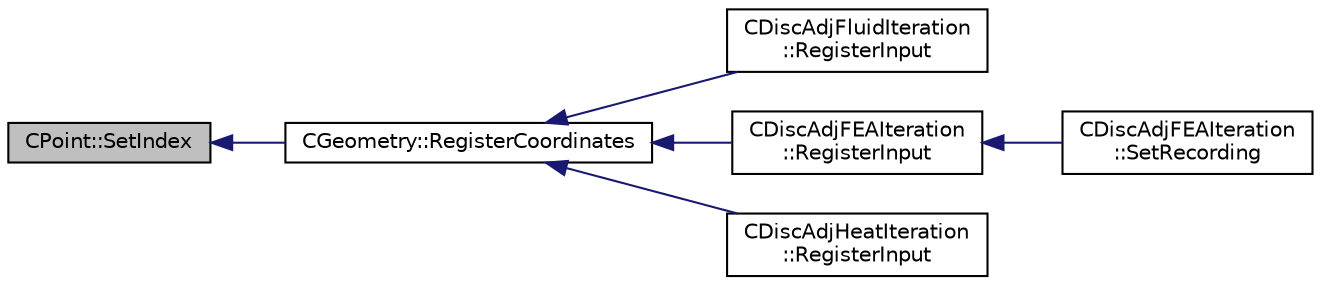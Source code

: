 digraph "CPoint::SetIndex"
{
  edge [fontname="Helvetica",fontsize="10",labelfontname="Helvetica",labelfontsize="10"];
  node [fontname="Helvetica",fontsize="10",shape=record];
  rankdir="LR";
  Node2209 [label="CPoint::SetIndex",height=0.2,width=0.4,color="black", fillcolor="grey75", style="filled", fontcolor="black"];
  Node2209 -> Node2210 [dir="back",color="midnightblue",fontsize="10",style="solid",fontname="Helvetica"];
  Node2210 [label="CGeometry::RegisterCoordinates",height=0.2,width=0.4,color="black", fillcolor="white", style="filled",URL="$class_c_geometry.html#a335405024cbc91d79429d60394d55af2",tooltip="Register the coordinates of the mesh nodes. "];
  Node2210 -> Node2211 [dir="back",color="midnightblue",fontsize="10",style="solid",fontname="Helvetica"];
  Node2211 [label="CDiscAdjFluidIteration\l::RegisterInput",height=0.2,width=0.4,color="black", fillcolor="white", style="filled",URL="$class_c_disc_adj_fluid_iteration.html#a836fbec1a157ea18b0cf6384a72f081f",tooltip="Registers all output variables of the fluid iteration. "];
  Node2210 -> Node2212 [dir="back",color="midnightblue",fontsize="10",style="solid",fontname="Helvetica"];
  Node2212 [label="CDiscAdjFEAIteration\l::RegisterInput",height=0.2,width=0.4,color="black", fillcolor="white", style="filled",URL="$class_c_disc_adj_f_e_a_iteration.html#a737678698809cb137576c05e6ca06cde",tooltip="Registers all input variables of the FEM iteration. "];
  Node2212 -> Node2213 [dir="back",color="midnightblue",fontsize="10",style="solid",fontname="Helvetica"];
  Node2213 [label="CDiscAdjFEAIteration\l::SetRecording",height=0.2,width=0.4,color="black", fillcolor="white", style="filled",URL="$class_c_disc_adj_f_e_a_iteration.html#ad5f0dcb01d13560ce5245301646dc3bd",tooltip="Record a single iteration of the direct FEM system. "];
  Node2210 -> Node2214 [dir="back",color="midnightblue",fontsize="10",style="solid",fontname="Helvetica"];
  Node2214 [label="CDiscAdjHeatIteration\l::RegisterInput",height=0.2,width=0.4,color="black", fillcolor="white", style="filled",URL="$class_c_disc_adj_heat_iteration.html#a345926181fbc6119e3686ad67d03f62f",tooltip="Registers all output variables of the fluid iteration. "];
}
